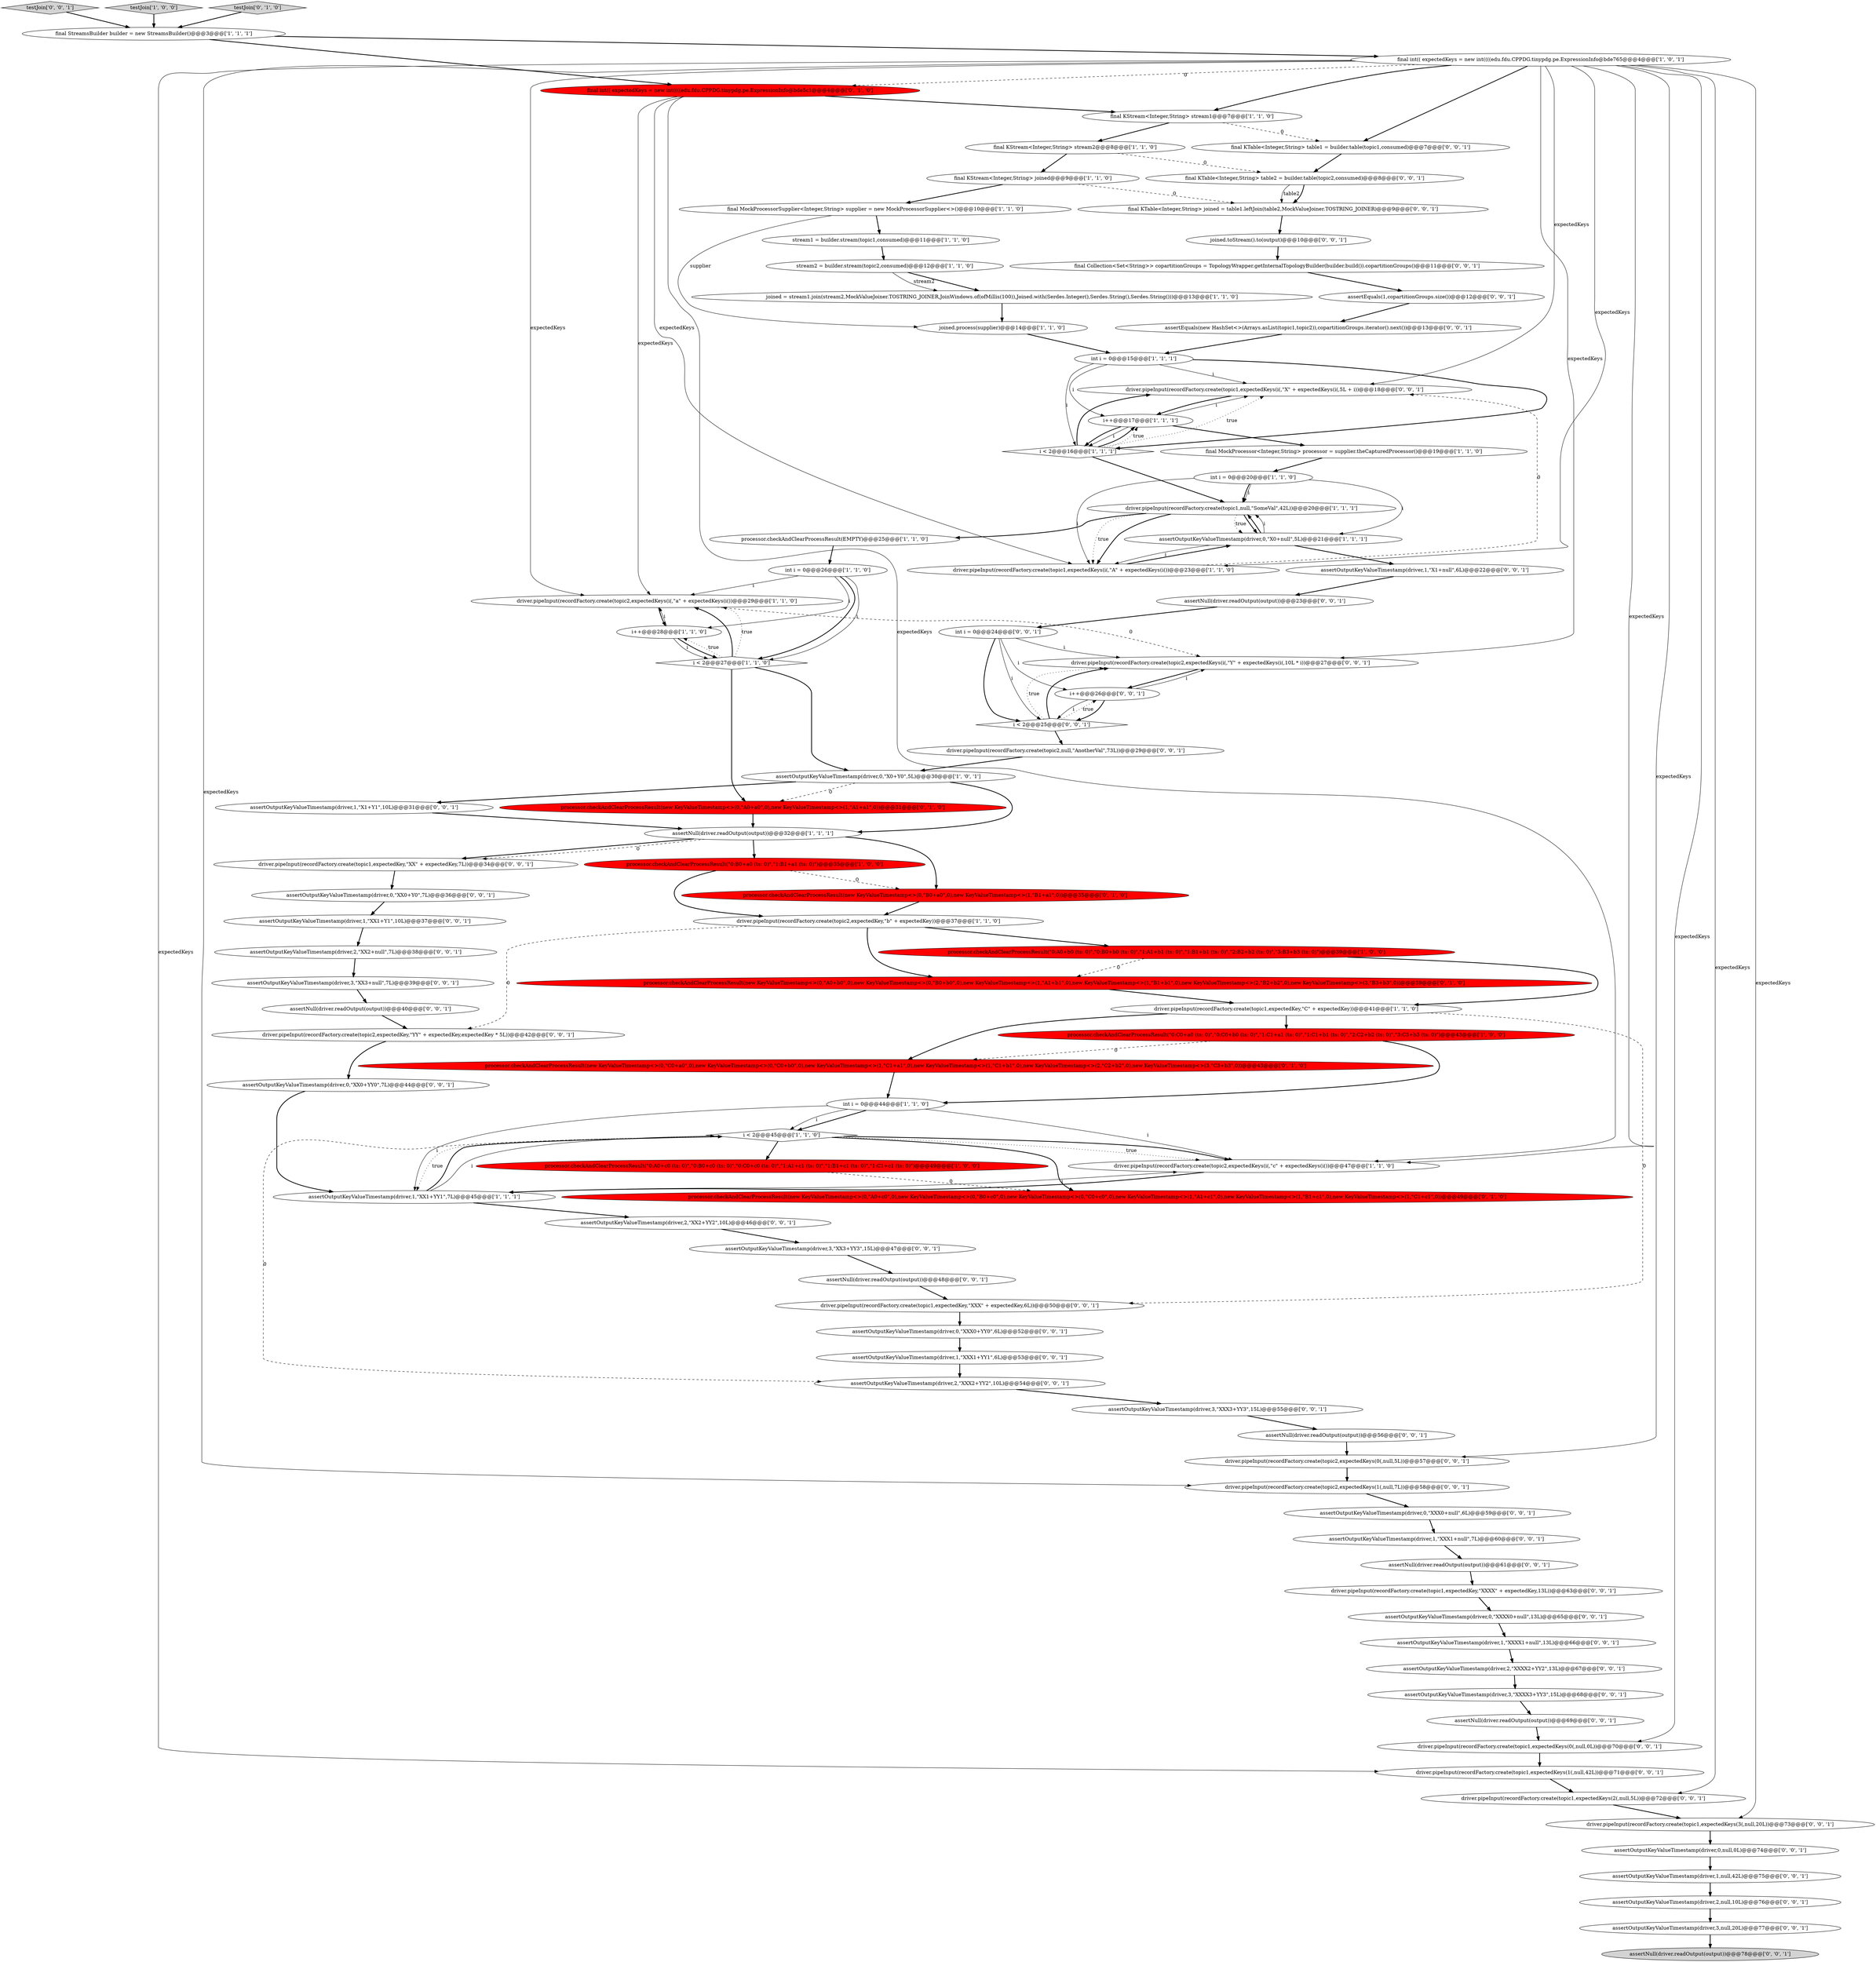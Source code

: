 digraph {
73 [style = filled, label = "driver.pipeInput(recordFactory.create(topic2,expectedKeys(1(,null,7L))@@@58@@@['0', '0', '1']", fillcolor = white, shape = ellipse image = "AAA0AAABBB3BBB"];
27 [style = filled, label = "driver.pipeInput(recordFactory.create(topic1,null,\"SomeVal\",42L))@@@20@@@['1', '1', '1']", fillcolor = white, shape = ellipse image = "AAA0AAABBB1BBB"];
15 [style = filled, label = "driver.pipeInput(recordFactory.create(topic2,expectedKey,\"b\" + expectedKey))@@@37@@@['1', '1', '0']", fillcolor = white, shape = ellipse image = "AAA0AAABBB1BBB"];
38 [style = filled, label = "processor.checkAndClearProcessResult(new KeyValueTimestamp<>(0,\"A0+c0\",0),new KeyValueTimestamp<>(0,\"B0+c0\",0),new KeyValueTimestamp<>(0,\"C0+c0\",0),new KeyValueTimestamp<>(1,\"A1+c1\",0),new KeyValueTimestamp<>(1,\"B1+c1\",0),new KeyValueTimestamp<>(1,\"C1+c1\",0))@@@49@@@['0', '1', '0']", fillcolor = red, shape = ellipse image = "AAA1AAABBB2BBB"];
84 [style = filled, label = "assertOutputKeyValueTimestamp(driver,2,null,10L)@@@76@@@['0', '0', '1']", fillcolor = white, shape = ellipse image = "AAA0AAABBB3BBB"];
71 [style = filled, label = "assertOutputKeyValueTimestamp(driver,1,\"X1+null\",6L)@@@22@@@['0', '0', '1']", fillcolor = white, shape = ellipse image = "AAA0AAABBB3BBB"];
70 [style = filled, label = "driver.pipeInput(recordFactory.create(topic1,expectedKeys(2(,null,5L))@@@72@@@['0', '0', '1']", fillcolor = white, shape = ellipse image = "AAA0AAABBB3BBB"];
1 [style = filled, label = "stream2 = builder.stream(topic2,consumed)@@@12@@@['1', '1', '0']", fillcolor = white, shape = ellipse image = "AAA0AAABBB1BBB"];
63 [style = filled, label = "testJoin['0', '0', '1']", fillcolor = lightgray, shape = diamond image = "AAA0AAABBB3BBB"];
91 [style = filled, label = "driver.pipeInput(recordFactory.create(topic2,expectedKeys(0(,null,5L))@@@57@@@['0', '0', '1']", fillcolor = white, shape = ellipse image = "AAA0AAABBB3BBB"];
85 [style = filled, label = "assertOutputKeyValueTimestamp(driver,1,\"XX1+Y1\",10L)@@@37@@@['0', '0', '1']", fillcolor = white, shape = ellipse image = "AAA0AAABBB3BBB"];
16 [style = filled, label = "int i = 0@@@44@@@['1', '1', '0']", fillcolor = white, shape = ellipse image = "AAA0AAABBB1BBB"];
36 [style = filled, label = "processor.checkAndClearProcessResult(new KeyValueTimestamp<>(0,\"A0+b0\",0),new KeyValueTimestamp<>(0,\"B0+b0\",0),new KeyValueTimestamp<>(1,\"A1+b1\",0),new KeyValueTimestamp<>(1,\"B1+b1\",0),new KeyValueTimestamp<>(2,\"B2+b2\",0),new KeyValueTimestamp<>(3,\"B3+b3\",0))@@@39@@@['0', '1', '0']", fillcolor = red, shape = ellipse image = "AAA1AAABBB2BBB"];
51 [style = filled, label = "driver.pipeInput(recordFactory.create(topic1,expectedKeys(0(,null,0L))@@@70@@@['0', '0', '1']", fillcolor = white, shape = ellipse image = "AAA0AAABBB3BBB"];
4 [style = filled, label = "int i = 0@@@20@@@['1', '1', '0']", fillcolor = white, shape = ellipse image = "AAA0AAABBB1BBB"];
35 [style = filled, label = "processor.checkAndClearProcessResult(EMPTY)@@@25@@@['1', '1', '0']", fillcolor = white, shape = ellipse image = "AAA0AAABBB1BBB"];
76 [style = filled, label = "assertNull(driver.readOutput(output))@@@48@@@['0', '0', '1']", fillcolor = white, shape = ellipse image = "AAA0AAABBB3BBB"];
75 [style = filled, label = "assertOutputKeyValueTimestamp(driver,0,\"XX0+Y0\",7L)@@@36@@@['0', '0', '1']", fillcolor = white, shape = ellipse image = "AAA0AAABBB3BBB"];
49 [style = filled, label = "assertNull(driver.readOutput(output))@@@40@@@['0', '0', '1']", fillcolor = white, shape = ellipse image = "AAA0AAABBB3BBB"];
24 [style = filled, label = "final MockProcessor<Integer,String> processor = supplier.theCapturedProcessor()@@@19@@@['1', '1', '0']", fillcolor = white, shape = ellipse image = "AAA0AAABBB1BBB"];
21 [style = filled, label = "final KStream<Integer,String> stream2@@@8@@@['1', '1', '0']", fillcolor = white, shape = ellipse image = "AAA0AAABBB1BBB"];
0 [style = filled, label = "processor.checkAndClearProcessResult(\"0:A0+c0 (ts: 0)\",\"0:B0+c0 (ts: 0)\",\"0:C0+c0 (ts: 0)\",\"1:A1+c1 (ts: 0)\",\"1:B1+c1 (ts: 0)\",\"1:C1+c1 (ts: 0)\")@@@49@@@['1', '0', '0']", fillcolor = red, shape = ellipse image = "AAA1AAABBB1BBB"];
93 [style = filled, label = "assertNull(driver.readOutput(output))@@@61@@@['0', '0', '1']", fillcolor = white, shape = ellipse image = "AAA0AAABBB3BBB"];
55 [style = filled, label = "assertNull(driver.readOutput(output))@@@23@@@['0', '0', '1']", fillcolor = white, shape = ellipse image = "AAA0AAABBB3BBB"];
41 [style = filled, label = "final int(( expectedKeys = new int((((edu.fdu.CPPDG.tinypdg.pe.ExpressionInfo@bde5c1@@@4@@@['0', '1', '0']", fillcolor = red, shape = ellipse image = "AAA1AAABBB2BBB"];
54 [style = filled, label = "driver.pipeInput(recordFactory.create(topic1,expectedKeys(i(,\"X\" + expectedKeys(i(,5L + i))@@@18@@@['0', '0', '1']", fillcolor = white, shape = ellipse image = "AAA0AAABBB3BBB"];
12 [style = filled, label = "joined = stream1.join(stream2,MockValueJoiner.TOSTRING_JOINER,JoinWindows.of(ofMillis(100)),Joined.with(Serdes.Integer(),Serdes.String(),Serdes.String()))@@@13@@@['1', '1', '0']", fillcolor = white, shape = ellipse image = "AAA0AAABBB1BBB"];
69 [style = filled, label = "assertNull(driver.readOutput(output))@@@69@@@['0', '0', '1']", fillcolor = white, shape = ellipse image = "AAA0AAABBB3BBB"];
30 [style = filled, label = "i < 2@@@16@@@['1', '1', '1']", fillcolor = white, shape = diamond image = "AAA0AAABBB1BBB"];
6 [style = filled, label = "assertOutputKeyValueTimestamp(driver,0,\"X0+Y0\",5L)@@@30@@@['1', '0', '1']", fillcolor = white, shape = ellipse image = "AAA0AAABBB1BBB"];
46 [style = filled, label = "assertOutputKeyValueTimestamp(driver,0,\"XXX0+null\",6L)@@@59@@@['0', '0', '1']", fillcolor = white, shape = ellipse image = "AAA0AAABBB3BBB"];
40 [style = filled, label = "processor.checkAndClearProcessResult(new KeyValueTimestamp<>(0,\"A0+a0\",0),new KeyValueTimestamp<>(1,\"A1+a1\",0))@@@31@@@['0', '1', '0']", fillcolor = red, shape = ellipse image = "AAA1AAABBB2BBB"];
81 [style = filled, label = "assertOutputKeyValueTimestamp(driver,0,\"XX0+YY0\",7L)@@@44@@@['0', '0', '1']", fillcolor = white, shape = ellipse image = "AAA0AAABBB3BBB"];
8 [style = filled, label = "driver.pipeInput(recordFactory.create(topic1,expectedKey,\"C\" + expectedKey))@@@41@@@['1', '1', '0']", fillcolor = white, shape = ellipse image = "AAA0AAABBB1BBB"];
44 [style = filled, label = "i < 2@@@25@@@['0', '0', '1']", fillcolor = white, shape = diamond image = "AAA0AAABBB3BBB"];
89 [style = filled, label = "assertOutputKeyValueTimestamp(driver,3,\"XX3+null\",7L)@@@39@@@['0', '0', '1']", fillcolor = white, shape = ellipse image = "AAA0AAABBB3BBB"];
66 [style = filled, label = "assertOutputKeyValueTimestamp(driver,0,\"XXX0+YY0\",6L)@@@52@@@['0', '0', '1']", fillcolor = white, shape = ellipse image = "AAA0AAABBB3BBB"];
92 [style = filled, label = "assertOutputKeyValueTimestamp(driver,1,\"X1+Y1\",10L)@@@31@@@['0', '0', '1']", fillcolor = white, shape = ellipse image = "AAA0AAABBB3BBB"];
88 [style = filled, label = "driver.pipeInput(recordFactory.create(topic1,expectedKeys(1(,null,42L))@@@71@@@['0', '0', '1']", fillcolor = white, shape = ellipse image = "AAA0AAABBB3BBB"];
23 [style = filled, label = "final MockProcessorSupplier<Integer,String> supplier = new MockProcessorSupplier<>()@@@10@@@['1', '1', '0']", fillcolor = white, shape = ellipse image = "AAA0AAABBB1BBB"];
72 [style = filled, label = "assertOutputKeyValueTimestamp(driver,3,\"XXX3+YY3\",15L)@@@55@@@['0', '0', '1']", fillcolor = white, shape = ellipse image = "AAA0AAABBB3BBB"];
32 [style = filled, label = "stream1 = builder.stream(topic1,consumed)@@@11@@@['1', '1', '0']", fillcolor = white, shape = ellipse image = "AAA0AAABBB1BBB"];
90 [style = filled, label = "driver.pipeInput(recordFactory.create(topic1,expectedKey,\"XXX\" + expectedKey,6L))@@@50@@@['0', '0', '1']", fillcolor = white, shape = ellipse image = "AAA0AAABBB3BBB"];
53 [style = filled, label = "assertOutputKeyValueTimestamp(driver,0,\"XXXX0+null\",13L)@@@65@@@['0', '0', '1']", fillcolor = white, shape = ellipse image = "AAA0AAABBB3BBB"];
57 [style = filled, label = "assertEquals(new HashSet<>(Arrays.asList(topic1,topic2)),copartitionGroups.iterator().next())@@@13@@@['0', '0', '1']", fillcolor = white, shape = ellipse image = "AAA0AAABBB3BBB"];
42 [style = filled, label = "processor.checkAndClearProcessResult(new KeyValueTimestamp<>(0,\"C0+a0\",0),new KeyValueTimestamp<>(0,\"C0+b0\",0),new KeyValueTimestamp<>(1,\"C1+a1\",0),new KeyValueTimestamp<>(1,\"C1+b1\",0),new KeyValueTimestamp<>(2,\"C2+b2\",0),new KeyValueTimestamp<>(3,\"C3+b3\",0))@@@43@@@['0', '1', '0']", fillcolor = red, shape = ellipse image = "AAA1AAABBB2BBB"];
20 [style = filled, label = "i < 2@@@45@@@['1', '1', '0']", fillcolor = white, shape = diamond image = "AAA0AAABBB1BBB"];
74 [style = filled, label = "assertOutputKeyValueTimestamp(driver,2,\"XXX2+YY2\",10L)@@@54@@@['0', '0', '1']", fillcolor = white, shape = ellipse image = "AAA0AAABBB3BBB"];
10 [style = filled, label = "int i = 0@@@26@@@['1', '1', '0']", fillcolor = white, shape = ellipse image = "AAA0AAABBB1BBB"];
11 [style = filled, label = "final StreamsBuilder builder = new StreamsBuilder()@@@3@@@['1', '1', '1']", fillcolor = white, shape = ellipse image = "AAA0AAABBB1BBB"];
28 [style = filled, label = "final KStream<Integer,String> stream1@@@7@@@['1', '1', '0']", fillcolor = white, shape = ellipse image = "AAA0AAABBB1BBB"];
86 [style = filled, label = "assertOutputKeyValueTimestamp(driver,2,\"XXXX2+YY2\",13L)@@@67@@@['0', '0', '1']", fillcolor = white, shape = ellipse image = "AAA0AAABBB3BBB"];
13 [style = filled, label = "i++@@@17@@@['1', '1', '1']", fillcolor = white, shape = ellipse image = "AAA0AAABBB1BBB"];
67 [style = filled, label = "assertOutputKeyValueTimestamp(driver,2,\"XX2+null\",7L)@@@38@@@['0', '0', '1']", fillcolor = white, shape = ellipse image = "AAA0AAABBB3BBB"];
68 [style = filled, label = "assertNull(driver.readOutput(output))@@@78@@@['0', '0', '1']", fillcolor = lightgray, shape = ellipse image = "AAA0AAABBB3BBB"];
39 [style = filled, label = "processor.checkAndClearProcessResult(new KeyValueTimestamp<>(0,\"B0+a0\",0),new KeyValueTimestamp<>(1,\"B1+a1\",0))@@@35@@@['0', '1', '0']", fillcolor = red, shape = ellipse image = "AAA1AAABBB2BBB"];
94 [style = filled, label = "final Collection<Set<String>> copartitionGroups = TopologyWrapper.getInternalTopologyBuilder(builder.build()).copartitionGroups()@@@11@@@['0', '0', '1']", fillcolor = white, shape = ellipse image = "AAA0AAABBB3BBB"];
25 [style = filled, label = "driver.pipeInput(recordFactory.create(topic2,expectedKeys(i(,\"c\" + expectedKeys(i())@@@47@@@['1', '1', '0']", fillcolor = white, shape = ellipse image = "AAA0AAABBB1BBB"];
19 [style = filled, label = "processor.checkAndClearProcessResult(\"0:B0+a0 (ts: 0)\",\"1:B1+a1 (ts: 0)\")@@@35@@@['1', '0', '0']", fillcolor = red, shape = ellipse image = "AAA1AAABBB1BBB"];
83 [style = filled, label = "assertOutputKeyValueTimestamp(driver,1,\"XXX1+null\",7L)@@@60@@@['0', '0', '1']", fillcolor = white, shape = ellipse image = "AAA0AAABBB3BBB"];
87 [style = filled, label = "driver.pipeInput(recordFactory.create(topic2,expectedKey,\"YY\" + expectedKey,expectedKey * 5L))@@@42@@@['0', '0', '1']", fillcolor = white, shape = ellipse image = "AAA0AAABBB3BBB"];
22 [style = filled, label = "final KStream<Integer,String> joined@@@9@@@['1', '1', '0']", fillcolor = white, shape = ellipse image = "AAA0AAABBB1BBB"];
26 [style = filled, label = "int i = 0@@@15@@@['1', '1', '1']", fillcolor = white, shape = ellipse image = "AAA0AAABBB1BBB"];
43 [style = filled, label = "assertOutputKeyValueTimestamp(driver,3,\"XX3+YY3\",15L)@@@47@@@['0', '0', '1']", fillcolor = white, shape = ellipse image = "AAA0AAABBB3BBB"];
62 [style = filled, label = "driver.pipeInput(recordFactory.create(topic2,expectedKeys(i(,\"Y\" + expectedKeys(i(,10L * i))@@@27@@@['0', '0', '1']", fillcolor = white, shape = ellipse image = "AAA0AAABBB3BBB"];
52 [style = filled, label = "assertOutputKeyValueTimestamp(driver,1,\"XXX1+YY1\",6L)@@@53@@@['0', '0', '1']", fillcolor = white, shape = ellipse image = "AAA0AAABBB3BBB"];
58 [style = filled, label = "driver.pipeInput(recordFactory.create(topic1,expectedKey,\"XX\" + expectedKey,7L))@@@34@@@['0', '0', '1']", fillcolor = white, shape = ellipse image = "AAA0AAABBB3BBB"];
7 [style = filled, label = "driver.pipeInput(recordFactory.create(topic2,expectedKeys(i(,\"a\" + expectedKeys(i())@@@29@@@['1', '1', '0']", fillcolor = white, shape = ellipse image = "AAA0AAABBB1BBB"];
45 [style = filled, label = "assertEquals(1,copartitionGroups.size())@@@12@@@['0', '0', '1']", fillcolor = white, shape = ellipse image = "AAA0AAABBB3BBB"];
29 [style = filled, label = "processor.checkAndClearProcessResult(\"0:C0+a0 (ts: 0)\",\"0:C0+b0 (ts: 0)\",\"1:C1+a1 (ts: 0)\",\"1:C1+b1 (ts: 0)\",\"2:C2+b2 (ts: 0)\",\"3:C3+b3 (ts: 0)\")@@@43@@@['1', '0', '0']", fillcolor = red, shape = ellipse image = "AAA1AAABBB1BBB"];
47 [style = filled, label = "assertOutputKeyValueTimestamp(driver,0,null,0L)@@@74@@@['0', '0', '1']", fillcolor = white, shape = ellipse image = "AAA0AAABBB3BBB"];
14 [style = filled, label = "assertOutputKeyValueTimestamp(driver,0,\"X0+null\",5L)@@@21@@@['1', '1', '1']", fillcolor = white, shape = ellipse image = "AAA0AAABBB1BBB"];
96 [style = filled, label = "assertOutputKeyValueTimestamp(driver,3,null,20L)@@@77@@@['0', '0', '1']", fillcolor = white, shape = ellipse image = "AAA0AAABBB3BBB"];
2 [style = filled, label = "driver.pipeInput(recordFactory.create(topic1,expectedKeys(i(,\"A\" + expectedKeys(i())@@@23@@@['1', '1', '0']", fillcolor = white, shape = ellipse image = "AAA0AAABBB1BBB"];
50 [style = filled, label = "assertNull(driver.readOutput(output))@@@56@@@['0', '0', '1']", fillcolor = white, shape = ellipse image = "AAA0AAABBB3BBB"];
61 [style = filled, label = "final KTable<Integer,String> joined = table1.leftJoin(table2,MockValueJoiner.TOSTRING_JOINER)@@@9@@@['0', '0', '1']", fillcolor = white, shape = ellipse image = "AAA0AAABBB3BBB"];
79 [style = filled, label = "assertOutputKeyValueTimestamp(driver,3,\"XXXX3+YY3\",15L)@@@68@@@['0', '0', '1']", fillcolor = white, shape = ellipse image = "AAA0AAABBB3BBB"];
95 [style = filled, label = "final KTable<Integer,String> table1 = builder.table(topic1,consumed)@@@7@@@['0', '0', '1']", fillcolor = white, shape = ellipse image = "AAA0AAABBB3BBB"];
31 [style = filled, label = "testJoin['1', '0', '0']", fillcolor = lightgray, shape = diamond image = "AAA0AAABBB1BBB"];
56 [style = filled, label = "assertOutputKeyValueTimestamp(driver,1,\"XXXX1+null\",13L)@@@66@@@['0', '0', '1']", fillcolor = white, shape = ellipse image = "AAA0AAABBB3BBB"];
9 [style = filled, label = "joined.process(supplier)@@@14@@@['1', '1', '0']", fillcolor = white, shape = ellipse image = "AAA0AAABBB1BBB"];
65 [style = filled, label = "driver.pipeInput(recordFactory.create(topic1,expectedKeys(3(,null,20L))@@@73@@@['0', '0', '1']", fillcolor = white, shape = ellipse image = "AAA0AAABBB3BBB"];
77 [style = filled, label = "assertOutputKeyValueTimestamp(driver,1,null,42L)@@@75@@@['0', '0', '1']", fillcolor = white, shape = ellipse image = "AAA0AAABBB3BBB"];
33 [style = filled, label = "i++@@@28@@@['1', '1', '0']", fillcolor = white, shape = ellipse image = "AAA0AAABBB1BBB"];
3 [style = filled, label = "processor.checkAndClearProcessResult(\"0:A0+b0 (ts: 0)\",\"0:B0+b0 (ts: 0)\",\"1:A1+b1 (ts: 0)\",\"1:B1+b1 (ts: 0)\",\"2:B2+b2 (ts: 0)\",\"3:B3+b3 (ts: 0)\")@@@39@@@['1', '0', '0']", fillcolor = red, shape = ellipse image = "AAA1AAABBB1BBB"];
48 [style = filled, label = "assertOutputKeyValueTimestamp(driver,2,\"XX2+YY2\",10L)@@@46@@@['0', '0', '1']", fillcolor = white, shape = ellipse image = "AAA0AAABBB3BBB"];
82 [style = filled, label = "i++@@@26@@@['0', '0', '1']", fillcolor = white, shape = ellipse image = "AAA0AAABBB3BBB"];
37 [style = filled, label = "testJoin['0', '1', '0']", fillcolor = lightgray, shape = diamond image = "AAA0AAABBB2BBB"];
17 [style = filled, label = "assertNull(driver.readOutput(output))@@@32@@@['1', '1', '1']", fillcolor = white, shape = ellipse image = "AAA0AAABBB1BBB"];
5 [style = filled, label = "assertOutputKeyValueTimestamp(driver,1,\"XX1+YY1\",7L)@@@45@@@['1', '1', '1']", fillcolor = white, shape = ellipse image = "AAA0AAABBB1BBB"];
60 [style = filled, label = "final KTable<Integer,String> table2 = builder.table(topic2,consumed)@@@8@@@['0', '0', '1']", fillcolor = white, shape = ellipse image = "AAA0AAABBB3BBB"];
34 [style = filled, label = "i < 2@@@27@@@['1', '1', '0']", fillcolor = white, shape = diamond image = "AAA0AAABBB1BBB"];
64 [style = filled, label = "driver.pipeInput(recordFactory.create(topic1,expectedKey,\"XXXX\" + expectedKey,13L))@@@63@@@['0', '0', '1']", fillcolor = white, shape = ellipse image = "AAA0AAABBB3BBB"];
80 [style = filled, label = "int i = 0@@@24@@@['0', '0', '1']", fillcolor = white, shape = ellipse image = "AAA0AAABBB3BBB"];
78 [style = filled, label = "joined.toStream().to(output)@@@10@@@['0', '0', '1']", fillcolor = white, shape = ellipse image = "AAA0AAABBB3BBB"];
59 [style = filled, label = "driver.pipeInput(recordFactory.create(topic2,null,\"AnotherVal\",73L))@@@29@@@['0', '0', '1']", fillcolor = white, shape = ellipse image = "AAA0AAABBB3BBB"];
18 [style = filled, label = "final int(( expectedKeys = new int((((edu.fdu.CPPDG.tinypdg.pe.ExpressionInfo@bde765@@@4@@@['1', '0', '1']", fillcolor = white, shape = ellipse image = "AAA0AAABBB1BBB"];
27->14 [style = dotted, label="true"];
65->47 [style = bold, label=""];
30->13 [style = bold, label=""];
76->90 [style = bold, label=""];
37->11 [style = bold, label=""];
5->20 [style = bold, label=""];
33->34 [style = solid, label="i"];
74->72 [style = bold, label=""];
66->52 [style = bold, label=""];
4->14 [style = solid, label="i"];
70->65 [style = bold, label=""];
20->0 [style = bold, label=""];
64->53 [style = bold, label=""];
85->67 [style = bold, label=""];
27->2 [style = dotted, label="true"];
12->9 [style = bold, label=""];
0->38 [style = dashed, label="0"];
41->28 [style = bold, label=""];
4->2 [style = solid, label="i"];
45->57 [style = bold, label=""];
9->26 [style = bold, label=""];
90->66 [style = bold, label=""];
28->21 [style = bold, label=""];
14->27 [style = solid, label="i"];
51->88 [style = bold, label=""];
83->93 [style = bold, label=""];
48->43 [style = bold, label=""];
50->91 [style = bold, label=""];
2->14 [style = bold, label=""];
93->64 [style = bold, label=""];
1->12 [style = bold, label=""];
52->74 [style = bold, label=""];
10->33 [style = solid, label="i"];
35->10 [style = bold, label=""];
19->15 [style = bold, label=""];
59->6 [style = bold, label=""];
10->7 [style = solid, label="i"];
27->2 [style = bold, label=""];
58->75 [style = bold, label=""];
55->80 [style = bold, label=""];
73->46 [style = bold, label=""];
26->54 [style = solid, label="i"];
6->92 [style = bold, label=""];
79->69 [style = bold, label=""];
96->68 [style = bold, label=""];
16->20 [style = solid, label="i"];
62->82 [style = bold, label=""];
18->7 [style = solid, label="expectedKeys"];
3->36 [style = dashed, label="0"];
44->62 [style = dotted, label="true"];
30->27 [style = bold, label=""];
41->2 [style = solid, label="expectedKeys"];
34->7 [style = dotted, label="true"];
20->38 [style = bold, label=""];
67->89 [style = bold, label=""];
20->25 [style = bold, label=""];
22->23 [style = bold, label=""];
14->71 [style = bold, label=""];
18->28 [style = bold, label=""];
31->11 [style = bold, label=""];
11->18 [style = bold, label=""];
72->50 [style = bold, label=""];
18->2 [style = solid, label="expectedKeys"];
13->30 [style = solid, label="i"];
71->55 [style = bold, label=""];
20->5 [style = dotted, label="true"];
7->33 [style = bold, label=""];
30->54 [style = dotted, label="true"];
33->7 [style = solid, label="i"];
13->54 [style = solid, label="i"];
10->34 [style = bold, label=""];
18->54 [style = solid, label="expectedKeys"];
78->94 [style = bold, label=""];
44->82 [style = dotted, label="true"];
21->22 [style = bold, label=""];
18->73 [style = solid, label="expectedKeys"];
17->39 [style = bold, label=""];
1->12 [style = solid, label="stream2"];
41->25 [style = solid, label="expectedKeys"];
88->70 [style = bold, label=""];
40->17 [style = bold, label=""];
18->91 [style = solid, label="expectedKeys"];
2->54 [style = dashed, label="0"];
53->56 [style = bold, label=""];
5->25 [style = solid, label="i"];
60->61 [style = solid, label="table2"];
41->7 [style = solid, label="expectedKeys"];
16->20 [style = bold, label=""];
18->95 [style = bold, label=""];
29->16 [style = bold, label=""];
15->36 [style = bold, label=""];
6->17 [style = bold, label=""];
63->11 [style = bold, label=""];
21->60 [style = dashed, label="0"];
23->9 [style = solid, label="supplier"];
20->25 [style = dotted, label="true"];
13->24 [style = bold, label=""];
61->78 [style = bold, label=""];
34->40 [style = bold, label=""];
27->14 [style = bold, label=""];
44->62 [style = bold, label=""];
46->83 [style = bold, label=""];
57->26 [style = bold, label=""];
17->58 [style = bold, label=""];
23->32 [style = bold, label=""];
42->16 [style = bold, label=""];
87->81 [style = bold, label=""];
10->34 [style = solid, label="i"];
43->76 [style = bold, label=""];
6->40 [style = dashed, label="0"];
94->45 [style = bold, label=""];
26->13 [style = solid, label="i"];
15->3 [style = bold, label=""];
29->42 [style = dashed, label="0"];
47->77 [style = bold, label=""];
27->35 [style = bold, label=""];
80->44 [style = bold, label=""];
18->25 [style = solid, label="expectedKeys"];
11->41 [style = bold, label=""];
80->44 [style = solid, label="i"];
60->61 [style = bold, label=""];
30->13 [style = dotted, label="true"];
18->65 [style = solid, label="expectedKeys"];
19->39 [style = dashed, label="0"];
92->17 [style = bold, label=""];
15->87 [style = dashed, label="0"];
3->8 [style = bold, label=""];
80->82 [style = solid, label="i"];
32->1 [style = bold, label=""];
30->54 [style = bold, label=""];
34->33 [style = dotted, label="true"];
49->87 [style = bold, label=""];
95->60 [style = bold, label=""];
36->8 [style = bold, label=""];
25->5 [style = bold, label=""];
14->27 [style = bold, label=""];
8->90 [style = dashed, label="0"];
22->61 [style = dashed, label="0"];
75->85 [style = bold, label=""];
39->15 [style = bold, label=""];
17->58 [style = dashed, label="0"];
5->20 [style = solid, label="i"];
18->41 [style = dashed, label="0"];
89->49 [style = bold, label=""];
7->62 [style = dashed, label="0"];
18->88 [style = solid, label="expectedKeys"];
34->7 [style = bold, label=""];
81->5 [style = bold, label=""];
4->27 [style = solid, label="i"];
13->30 [style = bold, label=""];
69->51 [style = bold, label=""];
20->74 [style = dashed, label="0"];
17->19 [style = bold, label=""];
16->25 [style = solid, label="i"];
80->62 [style = solid, label="i"];
18->62 [style = solid, label="expectedKeys"];
26->30 [style = bold, label=""];
28->95 [style = dashed, label="0"];
82->44 [style = solid, label="i"];
56->86 [style = bold, label=""];
24->4 [style = bold, label=""];
84->96 [style = bold, label=""];
8->42 [style = bold, label=""];
16->5 [style = solid, label="i"];
18->51 [style = solid, label="expectedKeys"];
54->13 [style = bold, label=""];
18->70 [style = solid, label="expectedKeys"];
4->27 [style = bold, label=""];
34->6 [style = bold, label=""];
82->62 [style = solid, label="i"];
5->48 [style = bold, label=""];
86->79 [style = bold, label=""];
26->30 [style = solid, label="i"];
77->84 [style = bold, label=""];
91->73 [style = bold, label=""];
33->34 [style = bold, label=""];
8->29 [style = bold, label=""];
82->44 [style = bold, label=""];
14->2 [style = solid, label="i"];
44->59 [style = bold, label=""];
}
